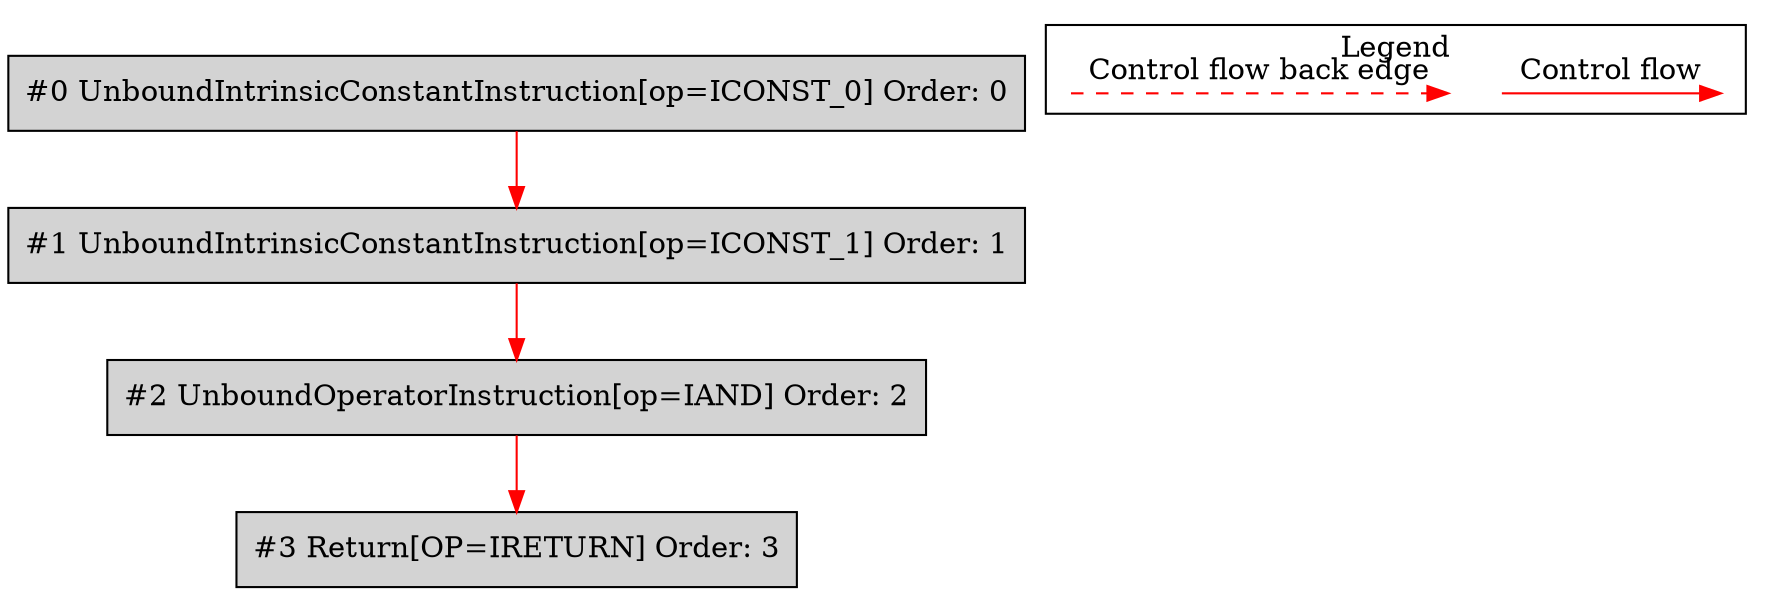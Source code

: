 digraph {
 node0[label="#0 UnboundIntrinsicConstantInstruction[op=ICONST_0] Order: 0", shape=box, fillcolor=lightgrey, style=filled];
 node1[label="#1 UnboundIntrinsicConstantInstruction[op=ICONST_1] Order: 1", shape=box, fillcolor=lightgrey, style=filled];
 node2[label="#2 UnboundOperatorInstruction[op=IAND] Order: 2", shape=box, fillcolor=lightgrey, style=filled];
 node3[label="#3 Return[OP=IRETURN] Order: 3", shape=box, fillcolor=lightgrey, style=filled];
 node0 -> node1[color=red];
 node1 -> node2[color=red];
 node2 -> node3[color=red];
 subgraph cluster_000 {
  label = "Legend";
  node [shape=point]
  {
   rank=same;
   c0 [style = invis];
   c1 [style = invis];
   c2 [style = invis];
   c3 [style = invis];
  }
  c0 -> c1 [label="Control flow", style=solid, color=red]
  c2 -> c3 [label="Control flow back edge", style=dashed, color=red]
 }

}
